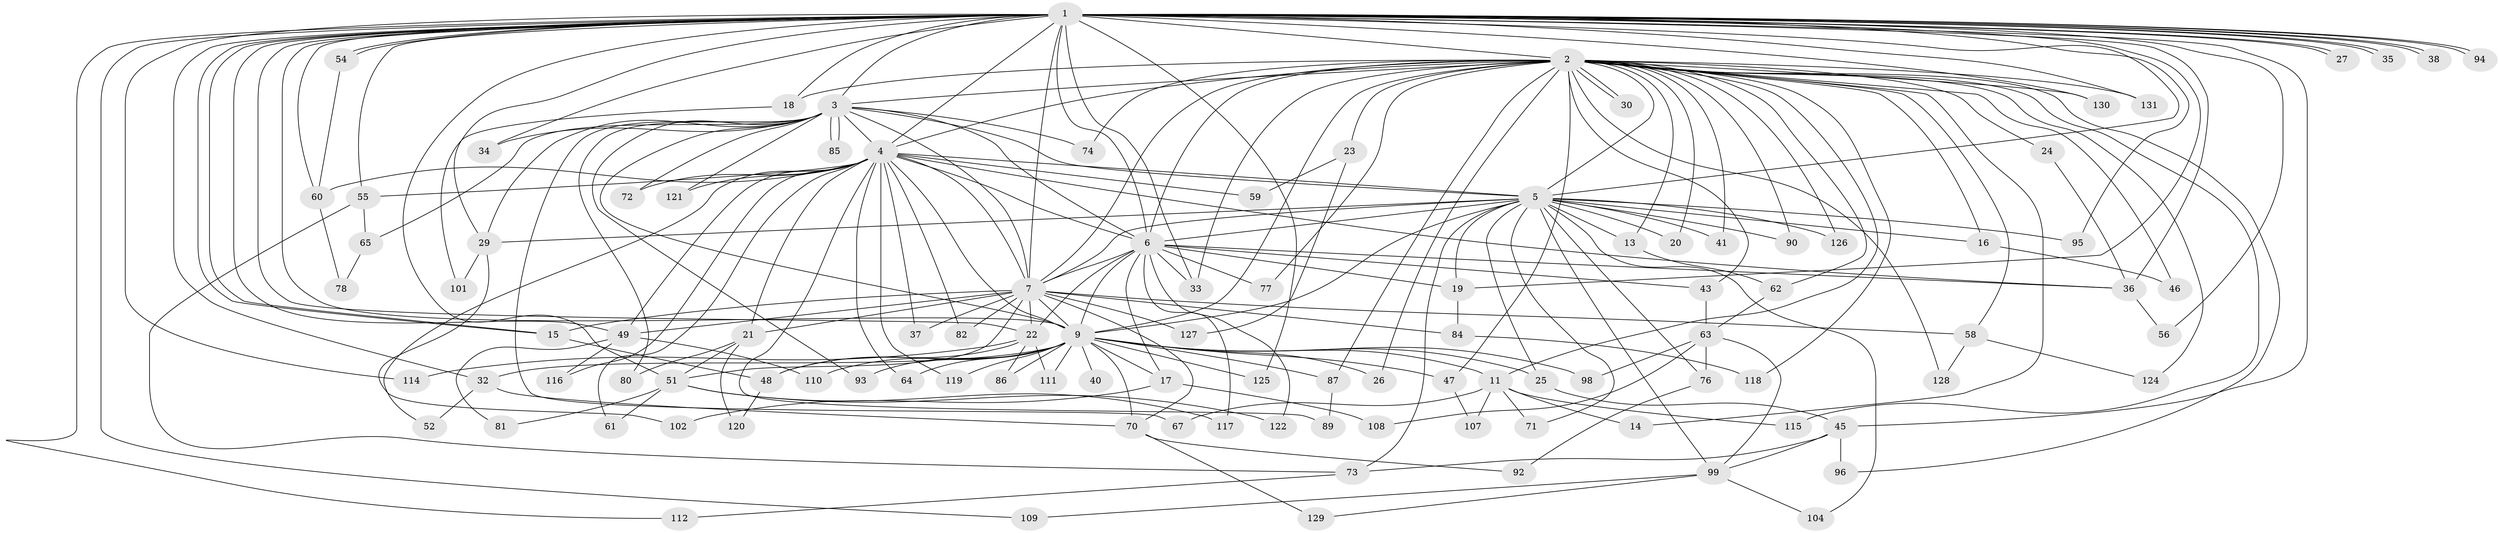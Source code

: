 // original degree distribution, {46: 0.007633587786259542, 29: 0.007633587786259542, 20: 0.022900763358778626, 25: 0.015267175572519083, 21: 0.007633587786259542, 18: 0.007633587786259542, 17: 0.007633587786259542, 5: 0.04580152671755725, 7: 0.007633587786259542, 3: 0.1984732824427481, 4: 0.09923664122137404, 2: 0.5419847328244275, 6: 0.030534351145038167}
// Generated by graph-tools (version 1.1) at 2025/11/02/27/25 16:11:08]
// undirected, 105 vertices, 233 edges
graph export_dot {
graph [start="1"]
  node [color=gray90,style=filled];
  1 [super="+88"];
  2 [super="+8"];
  3 [super="+28"];
  4 [super="+31"];
  5 [super="+12"];
  6 [super="+103"];
  7 [super="+68"];
  9 [super="+10"];
  11 [super="+69"];
  13;
  14;
  15;
  16;
  17;
  18;
  19 [super="+50"];
  20;
  21;
  22 [super="+57"];
  23;
  24;
  25;
  26;
  27;
  29 [super="+42"];
  30;
  32 [super="+44"];
  33 [super="+39"];
  34;
  35;
  36 [super="+106"];
  37;
  38;
  40;
  41;
  43 [super="+66"];
  45 [super="+75"];
  46;
  47;
  48 [super="+83"];
  49 [super="+79"];
  51 [super="+53"];
  52;
  54 [super="+113"];
  55;
  56;
  58;
  59;
  60;
  61;
  62;
  63;
  64;
  65;
  67;
  70 [super="+97"];
  71;
  72;
  73 [super="+105"];
  74;
  76;
  77;
  78;
  80;
  81;
  82;
  84;
  85;
  86 [super="+91"];
  87;
  89;
  90 [super="+123"];
  92;
  93;
  94;
  95;
  96;
  98;
  99 [super="+100"];
  101;
  102;
  104;
  107;
  108;
  109;
  110;
  111;
  112;
  114;
  115;
  116;
  117;
  118;
  119;
  120;
  121;
  122;
  124;
  125;
  126;
  127;
  128;
  129;
  130;
  131;
  1 -- 2 [weight=2];
  1 -- 3;
  1 -- 4;
  1 -- 5 [weight=3];
  1 -- 6;
  1 -- 7;
  1 -- 9 [weight=2];
  1 -- 15;
  1 -- 15;
  1 -- 18;
  1 -- 19;
  1 -- 22;
  1 -- 27;
  1 -- 27;
  1 -- 29;
  1 -- 32 [weight=2];
  1 -- 33;
  1 -- 34;
  1 -- 35;
  1 -- 35;
  1 -- 36;
  1 -- 38;
  1 -- 38;
  1 -- 45 [weight=2];
  1 -- 51;
  1 -- 54;
  1 -- 54;
  1 -- 55;
  1 -- 56;
  1 -- 60;
  1 -- 94;
  1 -- 94;
  1 -- 95;
  1 -- 109;
  1 -- 112;
  1 -- 114;
  1 -- 125;
  1 -- 130;
  1 -- 131;
  1 -- 49;
  2 -- 3 [weight=3];
  2 -- 4 [weight=2];
  2 -- 5 [weight=2];
  2 -- 6 [weight=2];
  2 -- 7 [weight=2];
  2 -- 9 [weight=4];
  2 -- 11;
  2 -- 13;
  2 -- 14 [weight=2];
  2 -- 16;
  2 -- 18;
  2 -- 20;
  2 -- 23 [weight=2];
  2 -- 30;
  2 -- 30;
  2 -- 33;
  2 -- 41;
  2 -- 43 [weight=2];
  2 -- 74;
  2 -- 87;
  2 -- 90 [weight=2];
  2 -- 115;
  2 -- 124;
  2 -- 128;
  2 -- 130;
  2 -- 131;
  2 -- 77;
  2 -- 24;
  2 -- 26;
  2 -- 96;
  2 -- 46;
  2 -- 47;
  2 -- 118;
  2 -- 62;
  2 -- 58;
  2 -- 126;
  3 -- 4 [weight=2];
  3 -- 5;
  3 -- 6;
  3 -- 7;
  3 -- 9 [weight=2];
  3 -- 34;
  3 -- 65;
  3 -- 72;
  3 -- 74;
  3 -- 80;
  3 -- 85;
  3 -- 85;
  3 -- 93;
  3 -- 121;
  3 -- 67;
  3 -- 29;
  4 -- 5;
  4 -- 6;
  4 -- 7;
  4 -- 9 [weight=2];
  4 -- 21;
  4 -- 36;
  4 -- 37;
  4 -- 49;
  4 -- 55;
  4 -- 59;
  4 -- 60;
  4 -- 61;
  4 -- 64;
  4 -- 72;
  4 -- 82;
  4 -- 89;
  4 -- 116;
  4 -- 119;
  4 -- 121;
  4 -- 52;
  5 -- 6;
  5 -- 7;
  5 -- 9 [weight=2];
  5 -- 13;
  5 -- 16;
  5 -- 20;
  5 -- 25;
  5 -- 41;
  5 -- 73;
  5 -- 90;
  5 -- 104;
  5 -- 126;
  5 -- 99;
  5 -- 71;
  5 -- 76;
  5 -- 29;
  5 -- 95;
  5 -- 19;
  6 -- 7;
  6 -- 9 [weight=2];
  6 -- 17;
  6 -- 19;
  6 -- 77;
  6 -- 117;
  6 -- 122;
  6 -- 22;
  6 -- 36;
  6 -- 33;
  6 -- 43;
  7 -- 9 [weight=2];
  7 -- 21;
  7 -- 22;
  7 -- 37;
  7 -- 49;
  7 -- 58;
  7 -- 70;
  7 -- 82;
  7 -- 84;
  7 -- 127;
  7 -- 51;
  7 -- 15;
  9 -- 11;
  9 -- 17;
  9 -- 26;
  9 -- 48;
  9 -- 93;
  9 -- 110;
  9 -- 111;
  9 -- 119;
  9 -- 32;
  9 -- 64;
  9 -- 98;
  9 -- 40;
  9 -- 47;
  9 -- 86;
  9 -- 87;
  9 -- 25;
  9 -- 125;
  9 -- 70;
  11 -- 67;
  11 -- 107;
  11 -- 115;
  11 -- 14;
  11 -- 71;
  13 -- 62;
  15 -- 48;
  16 -- 46;
  17 -- 102;
  17 -- 108;
  18 -- 101;
  19 -- 84;
  21 -- 51;
  21 -- 80;
  21 -- 120;
  22 -- 48;
  22 -- 111;
  22 -- 114;
  22 -- 86;
  23 -- 59;
  23 -- 127;
  24 -- 36;
  25 -- 45;
  29 -- 101;
  29 -- 102;
  32 -- 52;
  32 -- 70;
  36 -- 56;
  43 -- 63;
  45 -- 73;
  45 -- 96;
  45 -- 99;
  47 -- 107;
  48 -- 120;
  49 -- 81;
  49 -- 110;
  49 -- 116;
  51 -- 81;
  51 -- 117;
  51 -- 122;
  51 -- 61;
  54 -- 60;
  55 -- 65;
  55 -- 73;
  58 -- 124;
  58 -- 128;
  60 -- 78;
  62 -- 63;
  63 -- 76;
  63 -- 98;
  63 -- 108;
  63 -- 99;
  65 -- 78;
  70 -- 92;
  70 -- 129;
  73 -- 112;
  76 -- 92;
  84 -- 118;
  87 -- 89;
  99 -- 104;
  99 -- 129;
  99 -- 109;
}
